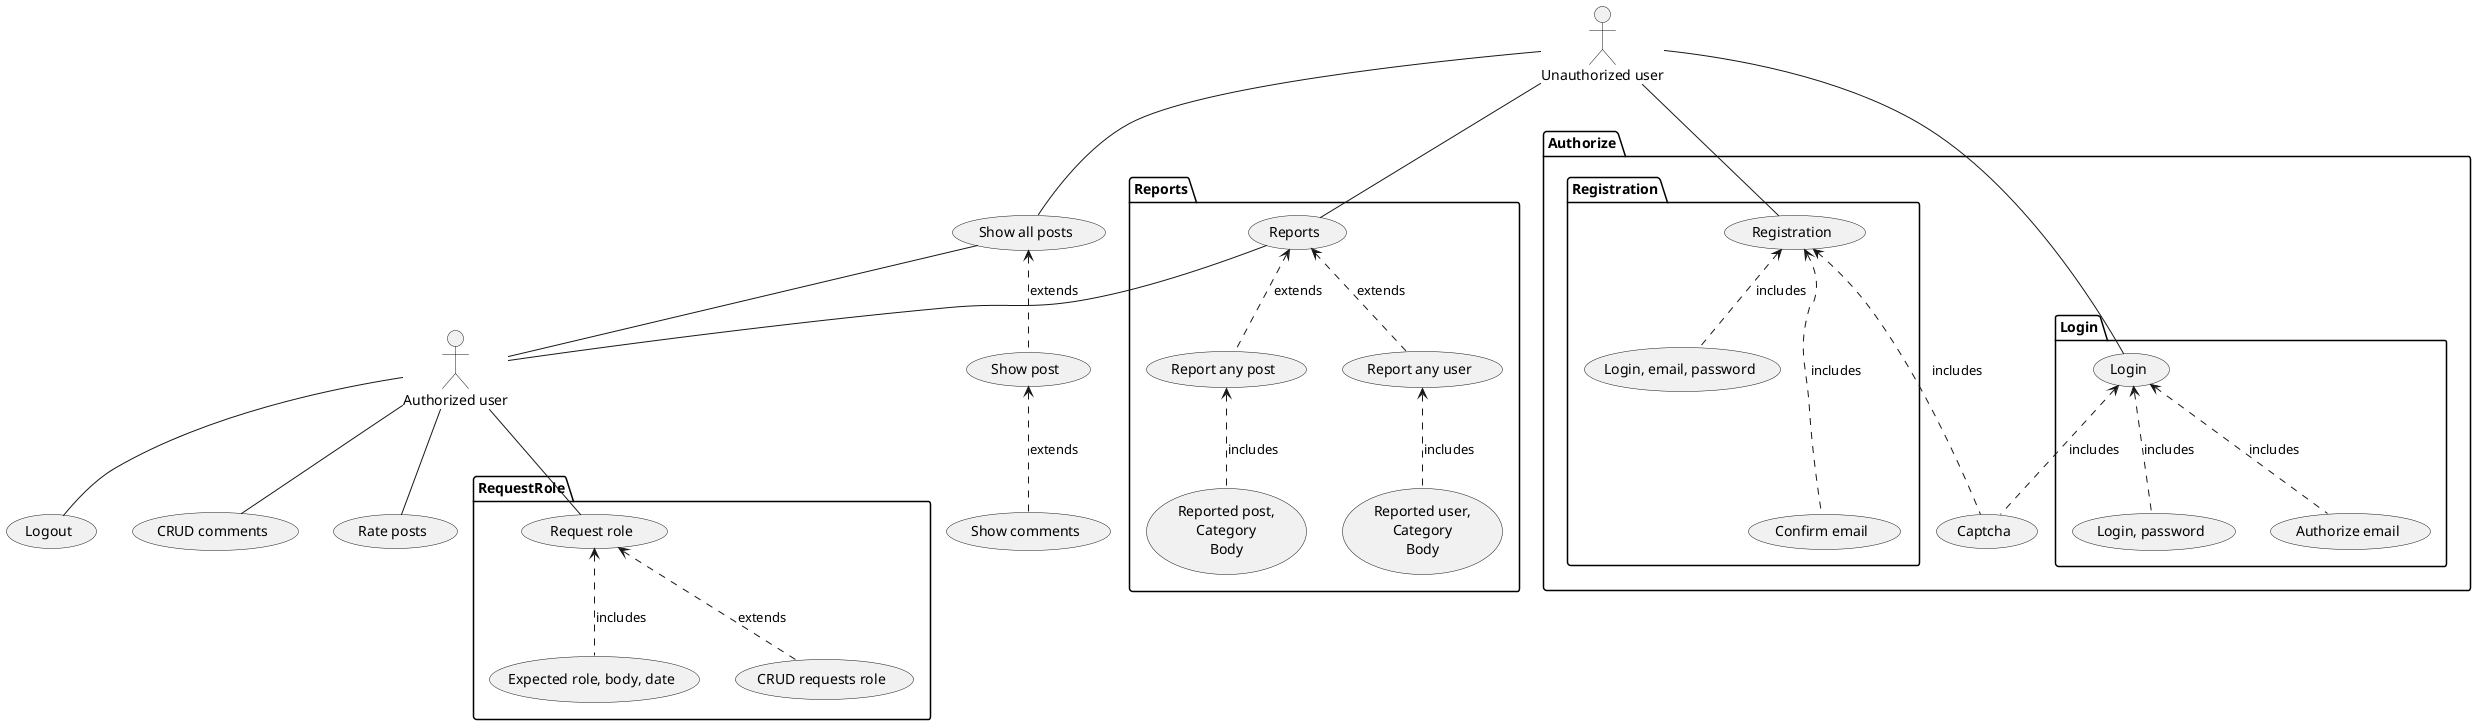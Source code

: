 @startuml

:Authorized user: as au
:Unauthorized user: as uu

package Authorize {
    usecase captcha as "Captcha"
    package Registration {
        usecase registration as "Registration"
        usecase registration_data as "Login, email, password"
        usecase confirm_email as "Confirm email"

        registration <.down- registration_data : includes
        registration <.-down- confirm_email : includes
        registration <.-down- captcha : includes
    }

    package Login {
        usecase login as "Login"
        usecase login_data as "Login, password"
        usecase 2factor as "Authorize email"

        login <.down- login_data : includes
        login <.down- captcha : includes
        login <.down- 2factor : includes
    }
}


usecase show_all_posts as "Show all posts"
usecase show_post as "Show post"
usecase show_comments as "Show comments"

show_all_posts <.down- show_post : extends
show_post <.down- show_comments : extends

package Reports {
    usecase reports as "Reports"
    usecase report_any_post as "Report any post"
    usecase report_any_post_details as "Reported post,
    Category
    Body"
    usecase report_any_user as "Report any user"
    usecase report_any_user_details as "Reported user,
    Category
    Body"

    reports <-down. report_any_post : extends
    reports <-down. report_any_user : extends
    report_any_post <-down. report_any_post_details : includes
    report_any_user <-down. report_any_user_details : includes
}

uu -down- registration
uu -down- login
uu -down- show_all_posts
uu -down- reports

usecase logout as "Logout"
usecase comment_crud as "CRUD comments"
usecase rate_posts as "Rate posts"

package RequestRole {
    usecase rr as "Request role"
    usecase rr_data as "Expected role, body, date"
    usecase rr_crud as "CRUD requests role"

    rr <-down. rr_data : includes
    rr <-down. rr_crud : extends
}

au -up- reports
au -up- show_all_posts
au -down- logout
au -down- comment_crud
au -down- rr
au -down- rate_posts

newpage

:Writer: as wu
:Editor: as eu
:Moderator: as mu
:Admin: as au
:Superuser: as su

package Posts {
    usecase posts_crud as "CRUD posts"
    usecase answer_moderator_comment as "Answer moderation comment"
    usecase edit_any_post as "Edit any post"
    usecase any_comment_crud as "CRUD on any comment"
    usecase show_all_reports as "Show all reports"
    usecase restrict_any_post as "Restrict any post"
    usecase release_any_post as "Restrict any post"
    usecase moderation_comment as "Leave moderation comment"
    usecase lock_comments as "Lock comments"
    usecase unlock_comments as "Unlock comments"
}

package Admin {
    usecase rr as "Role request"
    usecase show_rr as "Show all requests"
    usecase approve_rr as "Approve all requests"
    usecase disapprove_rr as "Disapprove all requests"
    usecase rud_user as "RUD users"

    rr <-down. show_rr : extends
    rr <-down. approve_rr : extends
    rr <-down. disapprove_rr : extends
}

usecase give_any_role as "Give any role"
usecase access_to_admin_panel as "Access to admin panel"

wu -down- posts_crud
wu -down- answer_moderator_comment

eu -down- answer_moderator_comment
eu -down- edit_any_post

mu -down- any_comment_crud
mu -down- show_all_reports
mu -down- restrict_any_post
mu -down- release_any_post
mu -down- moderation_comment
mu -down- lock_comments
mu -down- unlock_comments

au -down- rr
au -down- rud_user

su -down- give_any_role
su -down- access_to_admin_panel

@enduml